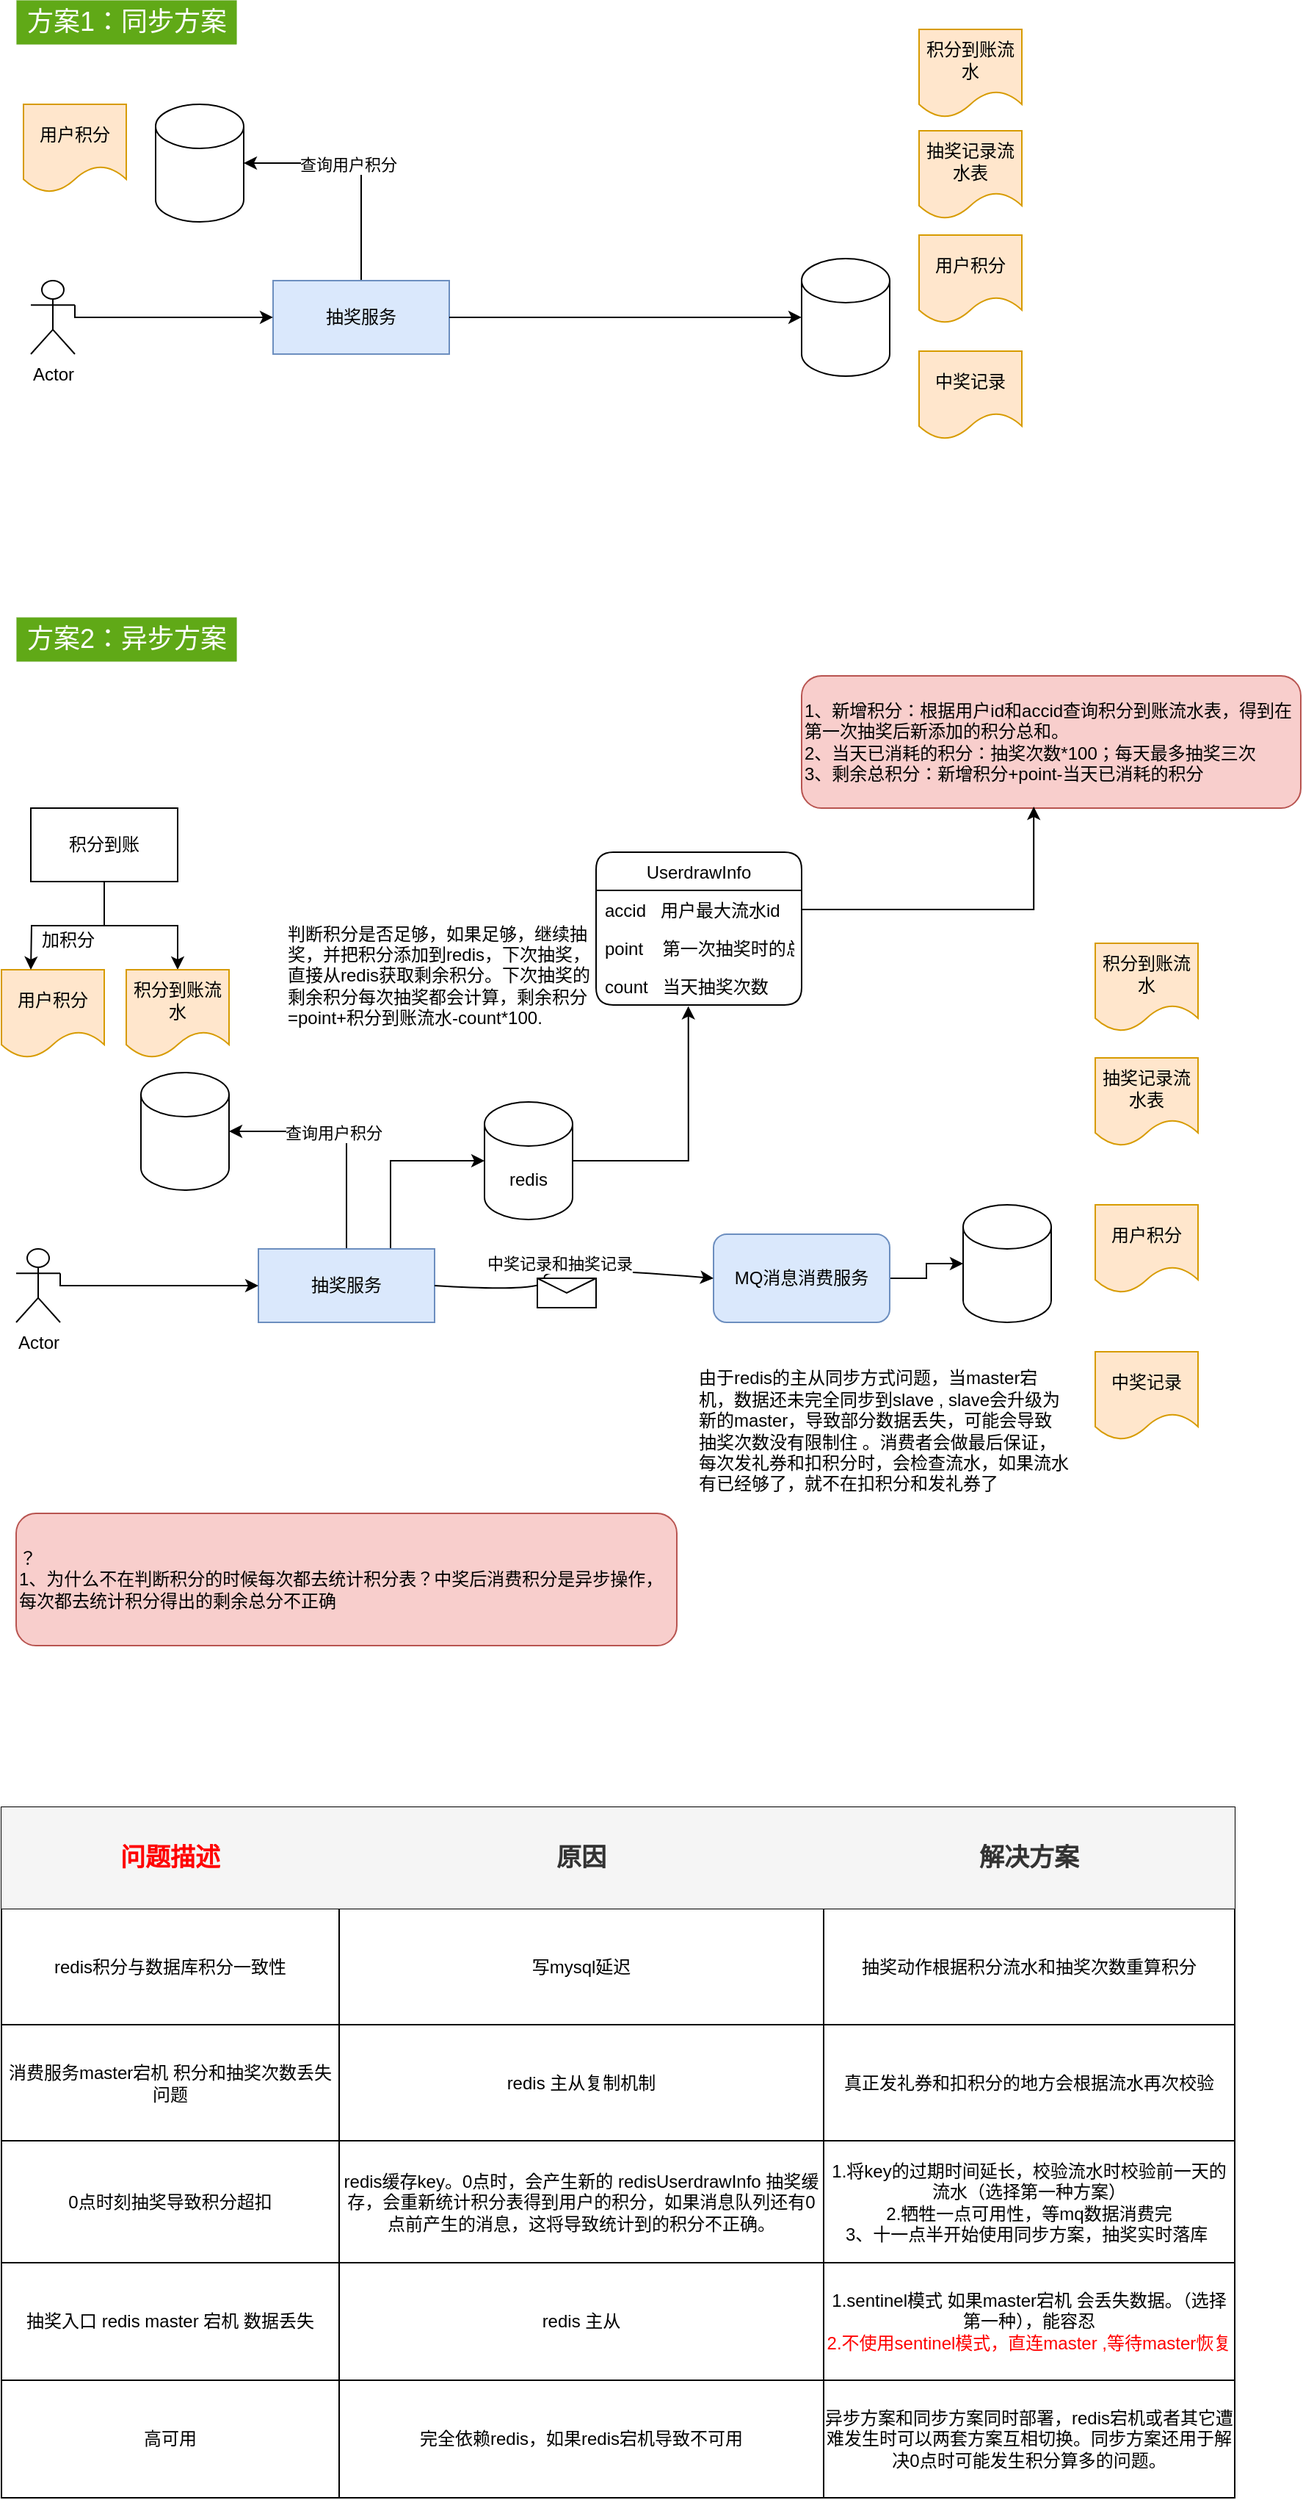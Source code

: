 <mxfile version="18.0.2" type="github">
  <diagram id="Ow_PxB39bdyT6ah7yO31" name="第 1 页">
    <mxGraphModel dx="1102" dy="1751" grid="1" gridSize="10" guides="1" tooltips="1" connect="1" arrows="1" fold="1" page="1" pageScale="1" pageWidth="827" pageHeight="1169" math="0" shadow="0">
      <root>
        <mxCell id="0" />
        <mxCell id="1" parent="0" />
        <mxCell id="cSj56Bkl-ythe_LLcU9s-19" style="edgeStyle=orthogonalEdgeStyle;rounded=0;orthogonalLoop=1;jettySize=auto;html=1;exitX=0.5;exitY=0;exitDx=0;exitDy=0;entryX=1;entryY=0.5;entryDx=0;entryDy=0;entryPerimeter=0;" parent="1" source="cSj56Bkl-ythe_LLcU9s-1" target="cSj56Bkl-ythe_LLcU9s-17" edge="1">
          <mxGeometry relative="1" as="geometry" />
        </mxCell>
        <mxCell id="cSj56Bkl-ythe_LLcU9s-21" value="查询用户积分" style="edgeLabel;html=1;align=center;verticalAlign=middle;resizable=0;points=[];" parent="cSj56Bkl-ythe_LLcU9s-19" vertex="1" connectable="0">
          <mxGeometry x="0.113" y="1" relative="1" as="geometry">
            <mxPoint as="offset" />
          </mxGeometry>
        </mxCell>
        <mxCell id="cSj56Bkl-ythe_LLcU9s-29" style="edgeStyle=orthogonalEdgeStyle;rounded=0;orthogonalLoop=1;jettySize=auto;html=1;entryX=0;entryY=0.5;entryDx=0;entryDy=0;entryPerimeter=0;exitX=0.75;exitY=0;exitDx=0;exitDy=0;" parent="1" source="cSj56Bkl-ythe_LLcU9s-1" target="cSj56Bkl-ythe_LLcU9s-27" edge="1">
          <mxGeometry relative="1" as="geometry" />
        </mxCell>
        <mxCell id="cSj56Bkl-ythe_LLcU9s-1" value="抽奖服务" style="rounded=0;whiteSpace=wrap;html=1;fillColor=#dae8fc;strokeColor=#6c8ebf;" parent="1" vertex="1">
          <mxGeometry x="205" y="-140" width="120" height="50" as="geometry" />
        </mxCell>
        <mxCell id="cSj56Bkl-ythe_LLcU9s-12" style="edgeStyle=orthogonalEdgeStyle;rounded=0;orthogonalLoop=1;jettySize=auto;html=1;exitX=1;exitY=0.5;exitDx=0;exitDy=0;entryX=0;entryY=0.5;entryDx=0;entryDy=0;entryPerimeter=0;" parent="1" source="cSj56Bkl-ythe_LLcU9s-2" target="cSj56Bkl-ythe_LLcU9s-7" edge="1">
          <mxGeometry relative="1" as="geometry" />
        </mxCell>
        <mxCell id="cSj56Bkl-ythe_LLcU9s-2" value="MQ消息消费服务" style="rounded=1;whiteSpace=wrap;html=1;fillColor=#dae8fc;strokeColor=#6c8ebf;" parent="1" vertex="1">
          <mxGeometry x="515" y="-150" width="120" height="60" as="geometry" />
        </mxCell>
        <mxCell id="cSj56Bkl-ythe_LLcU9s-4" value="" style="curved=1;endArrow=classic;html=1;rounded=0;exitX=1;exitY=0.5;exitDx=0;exitDy=0;entryX=0;entryY=0.5;entryDx=0;entryDy=0;" parent="1" source="cSj56Bkl-ythe_LLcU9s-1" target="cSj56Bkl-ythe_LLcU9s-2" edge="1">
          <mxGeometry width="50" height="50" relative="1" as="geometry">
            <mxPoint x="365" y="-30" as="sourcePoint" />
            <mxPoint x="415" y="-80" as="targetPoint" />
            <Array as="points">
              <mxPoint x="405" y="-110" />
              <mxPoint x="395" y="-130" />
            </Array>
          </mxGeometry>
        </mxCell>
        <mxCell id="cSj56Bkl-ythe_LLcU9s-5" value="中奖记录和抽奖记录" style="edgeLabel;html=1;align=center;verticalAlign=middle;resizable=0;points=[];" parent="cSj56Bkl-ythe_LLcU9s-4" vertex="1" connectable="0">
          <mxGeometry x="0.055" y="1" relative="1" as="geometry">
            <mxPoint as="offset" />
          </mxGeometry>
        </mxCell>
        <mxCell id="cSj56Bkl-ythe_LLcU9s-7" value="" style="shape=cylinder3;whiteSpace=wrap;html=1;boundedLbl=1;backgroundOutline=1;size=15;" parent="1" vertex="1">
          <mxGeometry x="685" y="-170" width="60" height="80" as="geometry" />
        </mxCell>
        <mxCell id="cSj56Bkl-ythe_LLcU9s-8" value="抽奖记录流水表" style="shape=document;whiteSpace=wrap;html=1;boundedLbl=1;fillColor=#ffe6cc;strokeColor=#d79b00;" parent="1" vertex="1">
          <mxGeometry x="775" y="-270" width="70" height="60" as="geometry" />
        </mxCell>
        <mxCell id="cSj56Bkl-ythe_LLcU9s-9" value="用户积分" style="shape=document;whiteSpace=wrap;html=1;boundedLbl=1;fillColor=#ffe6cc;strokeColor=#d79b00;" parent="1" vertex="1">
          <mxGeometry x="775" y="-170" width="70" height="60" as="geometry" />
        </mxCell>
        <mxCell id="cSj56Bkl-ythe_LLcU9s-10" value="中奖记录" style="shape=document;whiteSpace=wrap;html=1;boundedLbl=1;fillColor=#ffe6cc;strokeColor=#d79b00;" parent="1" vertex="1">
          <mxGeometry x="775" y="-70" width="70" height="60" as="geometry" />
        </mxCell>
        <mxCell id="cSj56Bkl-ythe_LLcU9s-14" value="" style="shape=message;html=1;whiteSpace=wrap;html=1;outlineConnect=0;" parent="1" vertex="1">
          <mxGeometry x="395" y="-120" width="40" height="20" as="geometry" />
        </mxCell>
        <mxCell id="cSj56Bkl-ythe_LLcU9s-18" style="edgeStyle=orthogonalEdgeStyle;rounded=0;orthogonalLoop=1;jettySize=auto;html=1;exitX=1;exitY=0.333;exitDx=0;exitDy=0;exitPerimeter=0;entryX=0;entryY=0.5;entryDx=0;entryDy=0;" parent="1" source="cSj56Bkl-ythe_LLcU9s-16" target="cSj56Bkl-ythe_LLcU9s-1" edge="1">
          <mxGeometry relative="1" as="geometry">
            <Array as="points">
              <mxPoint x="70" y="-115" />
            </Array>
          </mxGeometry>
        </mxCell>
        <mxCell id="cSj56Bkl-ythe_LLcU9s-16" value="Actor" style="shape=umlActor;verticalLabelPosition=bottom;verticalAlign=top;html=1;outlineConnect=0;" parent="1" vertex="1">
          <mxGeometry x="40" y="-140" width="30" height="50" as="geometry" />
        </mxCell>
        <mxCell id="cSj56Bkl-ythe_LLcU9s-17" value="" style="shape=cylinder3;whiteSpace=wrap;html=1;boundedLbl=1;backgroundOutline=1;size=15;" parent="1" vertex="1">
          <mxGeometry x="125" y="-260" width="60" height="80" as="geometry" />
        </mxCell>
        <mxCell id="cSj56Bkl-ythe_LLcU9s-34" style="edgeStyle=orthogonalEdgeStyle;rounded=0;orthogonalLoop=1;jettySize=auto;html=1;exitX=1;exitY=0.5;exitDx=0;exitDy=0;exitPerimeter=0;entryX=0.449;entryY=1.031;entryDx=0;entryDy=0;entryPerimeter=0;" parent="1" source="cSj56Bkl-ythe_LLcU9s-27" target="cSj56Bkl-ythe_LLcU9s-33" edge="1">
          <mxGeometry relative="1" as="geometry" />
        </mxCell>
        <mxCell id="cSj56Bkl-ythe_LLcU9s-27" value="redis" style="shape=cylinder3;whiteSpace=wrap;html=1;boundedLbl=1;backgroundOutline=1;size=15;rounded=1;glass=0;" parent="1" vertex="1">
          <mxGeometry x="359" y="-240" width="60" height="80" as="geometry" />
        </mxCell>
        <mxCell id="cSj56Bkl-ythe_LLcU9s-30" value="UserdrawInfo" style="swimlane;fontStyle=0;childLayout=stackLayout;horizontal=1;startSize=26;fillColor=none;horizontalStack=0;resizeParent=1;resizeParentMax=0;resizeLast=0;collapsible=1;marginBottom=0;rounded=1;glass=0;" parent="1" vertex="1">
          <mxGeometry x="435" y="-410" width="140" height="104" as="geometry" />
        </mxCell>
        <mxCell id="cSj56Bkl-ythe_LLcU9s-31" value="accid   用户最大流水id" style="text;strokeColor=none;fillColor=none;align=left;verticalAlign=top;spacingLeft=4;spacingRight=4;overflow=hidden;rotatable=0;points=[[0,0.5],[1,0.5]];portConstraint=eastwest;rounded=1;glass=0;" parent="cSj56Bkl-ythe_LLcU9s-30" vertex="1">
          <mxGeometry y="26" width="140" height="26" as="geometry" />
        </mxCell>
        <mxCell id="cSj56Bkl-ythe_LLcU9s-32" value="point    第一次抽奖时的总积分" style="text;strokeColor=none;fillColor=none;align=left;verticalAlign=top;spacingLeft=4;spacingRight=4;overflow=hidden;rotatable=0;points=[[0,0.5],[1,0.5]];portConstraint=eastwest;rounded=1;glass=0;" parent="cSj56Bkl-ythe_LLcU9s-30" vertex="1">
          <mxGeometry y="52" width="140" height="26" as="geometry" />
        </mxCell>
        <mxCell id="cSj56Bkl-ythe_LLcU9s-33" value="count   当天抽奖次数&#xa;" style="text;strokeColor=none;fillColor=none;align=left;verticalAlign=top;spacingLeft=4;spacingRight=4;overflow=hidden;rotatable=0;points=[[0,0.5],[1,0.5]];portConstraint=eastwest;rounded=1;glass=0;" parent="cSj56Bkl-ythe_LLcU9s-30" vertex="1">
          <mxGeometry y="78" width="140" height="26" as="geometry" />
        </mxCell>
        <mxCell id="cSj56Bkl-ythe_LLcU9s-35" value="用户积分" style="shape=document;whiteSpace=wrap;html=1;boundedLbl=1;fillColor=#ffe6cc;strokeColor=#d79b00;" parent="1" vertex="1">
          <mxGeometry x="30" y="-330" width="70" height="60" as="geometry" />
        </mxCell>
        <mxCell id="cSj56Bkl-ythe_LLcU9s-36" value="判断积分是否足够，如果足够，继续抽奖，并把积分添加到redis，下次抽奖，直接从redis获取剩余积分。下次抽奖的剩余积分每次抽奖都会计算，剩余积分=point+积分到账流水-count*100." style="text;strokeColor=none;fillColor=none;align=left;verticalAlign=middle;rounded=0;glass=0;spacing=0;spacingTop=-2;html=1;whiteSpace=wrap;" parent="1" vertex="1">
          <mxGeometry x="225" y="-380" width="204" height="110" as="geometry" />
        </mxCell>
        <mxCell id="cSj56Bkl-ythe_LLcU9s-37" value="由于redis的主从同步方式问题，当master宕机，数据还未完全同步到slave , slave会升级为新的master，导致部分数据丢失，可能会导致抽奖次数没有限制住 。消费者会做最后保证，每次发礼券和扣积分时，会检查流水，如果流水有已经够了，就不在扣积分和发礼券了" style="text;strokeColor=none;fillColor=none;align=left;verticalAlign=middle;rounded=0;glass=0;spacing=0;spacingTop=-2;html=1;whiteSpace=wrap;" parent="1" vertex="1">
          <mxGeometry x="505" y="-70" width="250" height="110" as="geometry" />
        </mxCell>
        <mxCell id="cSj56Bkl-ythe_LLcU9s-39" style="edgeStyle=orthogonalEdgeStyle;rounded=0;orthogonalLoop=1;jettySize=auto;html=1;" parent="1" source="cSj56Bkl-ythe_LLcU9s-38" edge="1">
          <mxGeometry relative="1" as="geometry">
            <mxPoint x="50" y="-330" as="targetPoint" />
          </mxGeometry>
        </mxCell>
        <mxCell id="cSj56Bkl-ythe_LLcU9s-46" style="edgeStyle=orthogonalEdgeStyle;rounded=0;orthogonalLoop=1;jettySize=auto;html=1;exitX=0.5;exitY=1;exitDx=0;exitDy=0;" parent="1" source="cSj56Bkl-ythe_LLcU9s-38" target="cSj56Bkl-ythe_LLcU9s-45" edge="1">
          <mxGeometry relative="1" as="geometry" />
        </mxCell>
        <mxCell id="cSj56Bkl-ythe_LLcU9s-38" value="积分到账" style="rounded=0;whiteSpace=wrap;html=1;glass=0;" parent="1" vertex="1">
          <mxGeometry x="50" y="-440" width="100" height="50" as="geometry" />
        </mxCell>
        <mxCell id="cSj56Bkl-ythe_LLcU9s-40" value="加积分" style="text;html=1;align=center;verticalAlign=middle;resizable=0;points=[];autosize=1;strokeColor=none;fillColor=none;" parent="1" vertex="1">
          <mxGeometry x="50" y="-360" width="50" height="20" as="geometry" />
        </mxCell>
        <mxCell id="cSj56Bkl-ythe_LLcU9s-45" value="积分到账流水" style="shape=document;whiteSpace=wrap;html=1;boundedLbl=1;fillColor=#ffe6cc;strokeColor=#d79b00;" parent="1" vertex="1">
          <mxGeometry x="115" y="-330" width="70" height="60" as="geometry" />
        </mxCell>
        <mxCell id="cSj56Bkl-ythe_LLcU9s-47" value="积分到账流水" style="shape=document;whiteSpace=wrap;html=1;boundedLbl=1;fillColor=#ffe6cc;strokeColor=#d79b00;" parent="1" vertex="1">
          <mxGeometry x="775" y="-348" width="70" height="60" as="geometry" />
        </mxCell>
        <mxCell id="z2LM5bqwZendBcAixlz2-2" value="" style="shape=table;html=1;whiteSpace=wrap;startSize=0;container=1;collapsible=0;childLayout=tableLayout;rowLines=1;fixedRows=0;swimlaneLine=1;fontSize=15;" parent="1" vertex="1">
          <mxGeometry x="30" y="240" width="840" height="470" as="geometry" />
        </mxCell>
        <mxCell id="z2LM5bqwZendBcAixlz2-3" value="" style="shape=tableRow;horizontal=0;startSize=0;swimlaneHead=0;swimlaneBody=0;top=0;left=0;bottom=0;right=0;collapsible=0;dropTarget=0;fillColor=none;points=[[0,0.5],[1,0.5]];portConstraint=eastwest;" parent="z2LM5bqwZendBcAixlz2-2" vertex="1">
          <mxGeometry width="840" height="69" as="geometry" />
        </mxCell>
        <mxCell id="z2LM5bqwZendBcAixlz2-4" value="问题描述" style="shape=partialRectangle;html=1;whiteSpace=wrap;connectable=0;fillColor=#f5f5f5;top=0;left=0;bottom=0;right=0;overflow=hidden;fontColor=#FF0000;strokeColor=#000000;fontStyle=1;fontSize=17;" parent="z2LM5bqwZendBcAixlz2-3" vertex="1">
          <mxGeometry width="230" height="69" as="geometry">
            <mxRectangle width="230" height="69" as="alternateBounds" />
          </mxGeometry>
        </mxCell>
        <mxCell id="z2LM5bqwZendBcAixlz2-5" value="原因" style="shape=partialRectangle;html=1;whiteSpace=wrap;connectable=0;fillColor=#f5f5f5;top=0;left=0;bottom=0;right=0;overflow=hidden;fontColor=#333333;strokeColor=#000000;fontStyle=1;fontSize=17;" parent="z2LM5bqwZendBcAixlz2-3" vertex="1">
          <mxGeometry x="230" width="330" height="69" as="geometry">
            <mxRectangle width="330" height="69" as="alternateBounds" />
          </mxGeometry>
        </mxCell>
        <mxCell id="z2LM5bqwZendBcAixlz2-6" value="解决方案" style="shape=partialRectangle;html=1;whiteSpace=wrap;connectable=0;fillColor=#f5f5f5;top=0;left=0;bottom=0;right=0;overflow=hidden;fontColor=#333333;strokeColor=#000000;fontStyle=1;fontSize=17;" parent="z2LM5bqwZendBcAixlz2-3" vertex="1">
          <mxGeometry x="560" width="280" height="69" as="geometry">
            <mxRectangle width="280" height="69" as="alternateBounds" />
          </mxGeometry>
        </mxCell>
        <mxCell id="z2LM5bqwZendBcAixlz2-7" value="" style="shape=tableRow;horizontal=0;startSize=0;swimlaneHead=0;swimlaneBody=0;top=0;left=0;bottom=0;right=0;collapsible=0;dropTarget=0;fillColor=none;points=[[0,0.5],[1,0.5]];portConstraint=eastwest;" parent="z2LM5bqwZendBcAixlz2-2" vertex="1">
          <mxGeometry y="69" width="840" height="79" as="geometry" />
        </mxCell>
        <mxCell id="z2LM5bqwZendBcAixlz2-8" value="redis积分与数据库积分一致性" style="shape=partialRectangle;html=1;whiteSpace=wrap;connectable=0;fillColor=none;top=0;left=0;bottom=0;right=0;overflow=hidden;" parent="z2LM5bqwZendBcAixlz2-7" vertex="1">
          <mxGeometry width="230" height="79" as="geometry">
            <mxRectangle width="230" height="79" as="alternateBounds" />
          </mxGeometry>
        </mxCell>
        <mxCell id="z2LM5bqwZendBcAixlz2-9" value="写mysql延迟" style="shape=partialRectangle;html=1;whiteSpace=wrap;connectable=0;fillColor=none;top=0;left=0;bottom=0;right=0;overflow=hidden;" parent="z2LM5bqwZendBcAixlz2-7" vertex="1">
          <mxGeometry x="230" width="330" height="79" as="geometry">
            <mxRectangle width="330" height="79" as="alternateBounds" />
          </mxGeometry>
        </mxCell>
        <mxCell id="z2LM5bqwZendBcAixlz2-10" value="抽奖动作根据积分流水和抽奖次数重算积分" style="shape=partialRectangle;html=1;whiteSpace=wrap;connectable=0;fillColor=none;top=0;left=0;bottom=0;right=0;overflow=hidden;" parent="z2LM5bqwZendBcAixlz2-7" vertex="1">
          <mxGeometry x="560" width="280" height="79" as="geometry">
            <mxRectangle width="280" height="79" as="alternateBounds" />
          </mxGeometry>
        </mxCell>
        <mxCell id="z2LM5bqwZendBcAixlz2-11" value="" style="shape=tableRow;horizontal=0;startSize=0;swimlaneHead=0;swimlaneBody=0;top=0;left=0;bottom=0;right=0;collapsible=0;dropTarget=0;fillColor=none;points=[[0,0.5],[1,0.5]];portConstraint=eastwest;" parent="z2LM5bqwZendBcAixlz2-2" vertex="1">
          <mxGeometry y="148" width="840" height="79" as="geometry" />
        </mxCell>
        <mxCell id="z2LM5bqwZendBcAixlz2-12" value="消费服务master宕机 积分和抽奖次数丢失问题" style="shape=partialRectangle;html=1;whiteSpace=wrap;connectable=0;fillColor=none;top=0;left=0;bottom=0;right=0;overflow=hidden;" parent="z2LM5bqwZendBcAixlz2-11" vertex="1">
          <mxGeometry width="230" height="79" as="geometry">
            <mxRectangle width="230" height="79" as="alternateBounds" />
          </mxGeometry>
        </mxCell>
        <mxCell id="z2LM5bqwZendBcAixlz2-13" value="redis 主从复制机制" style="shape=partialRectangle;html=1;whiteSpace=wrap;connectable=0;fillColor=none;top=0;left=0;bottom=0;right=0;overflow=hidden;" parent="z2LM5bqwZendBcAixlz2-11" vertex="1">
          <mxGeometry x="230" width="330" height="79" as="geometry">
            <mxRectangle width="330" height="79" as="alternateBounds" />
          </mxGeometry>
        </mxCell>
        <mxCell id="z2LM5bqwZendBcAixlz2-14" value="真正发礼券和扣积分的地方会根据流水再次校验" style="shape=partialRectangle;html=1;whiteSpace=wrap;connectable=0;fillColor=none;top=0;left=0;bottom=0;right=0;overflow=hidden;pointerEvents=1;" parent="z2LM5bqwZendBcAixlz2-11" vertex="1">
          <mxGeometry x="560" width="280" height="79" as="geometry">
            <mxRectangle width="280" height="79" as="alternateBounds" />
          </mxGeometry>
        </mxCell>
        <mxCell id="z2LM5bqwZendBcAixlz2-18" style="shape=tableRow;horizontal=0;startSize=0;swimlaneHead=0;swimlaneBody=0;top=0;left=0;bottom=0;right=0;collapsible=0;dropTarget=0;fillColor=none;points=[[0,0.5],[1,0.5]];portConstraint=eastwest;" parent="z2LM5bqwZendBcAixlz2-2" vertex="1">
          <mxGeometry y="227" width="840" height="83" as="geometry" />
        </mxCell>
        <mxCell id="z2LM5bqwZendBcAixlz2-19" value="0点时刻抽奖导致积分超扣" style="shape=partialRectangle;html=1;whiteSpace=wrap;connectable=0;fillColor=none;top=0;left=0;bottom=0;right=0;overflow=hidden;" parent="z2LM5bqwZendBcAixlz2-18" vertex="1">
          <mxGeometry width="230" height="83" as="geometry">
            <mxRectangle width="230" height="83" as="alternateBounds" />
          </mxGeometry>
        </mxCell>
        <mxCell id="z2LM5bqwZendBcAixlz2-20" value="redis缓存key。0点时，会产生新的 redis&lt;span style=&quot;&quot;&gt;UserdrawInfo 抽奖&lt;/span&gt;缓存，会重新统计积分表得到用户的积分，如果消息队列还有0点前产生的消息，这将导致统计到的积分不正确。" style="shape=partialRectangle;html=1;whiteSpace=wrap;connectable=0;fillColor=none;top=0;left=0;bottom=0;right=0;overflow=hidden;" parent="z2LM5bqwZendBcAixlz2-18" vertex="1">
          <mxGeometry x="230" width="330" height="83" as="geometry">
            <mxRectangle width="330" height="83" as="alternateBounds" />
          </mxGeometry>
        </mxCell>
        <mxCell id="z2LM5bqwZendBcAixlz2-21" value="1.将key的过期时间延长，校验流水时校验前一天的流水（选择第一种方案）&lt;br&gt;2.牺牲一点可用性，等mq数据消费完&lt;br&gt;3、十一点半开始使用同步方案，抽奖实时落库&amp;nbsp;" style="shape=partialRectangle;html=1;whiteSpace=wrap;connectable=0;fillColor=none;top=0;left=0;bottom=0;right=0;overflow=hidden;pointerEvents=1;" parent="z2LM5bqwZendBcAixlz2-18" vertex="1">
          <mxGeometry x="560" width="280" height="83" as="geometry">
            <mxRectangle width="280" height="83" as="alternateBounds" />
          </mxGeometry>
        </mxCell>
        <mxCell id="z2LM5bqwZendBcAixlz2-22" style="shape=tableRow;horizontal=0;startSize=0;swimlaneHead=0;swimlaneBody=0;top=0;left=0;bottom=0;right=0;collapsible=0;dropTarget=0;fillColor=none;points=[[0,0.5],[1,0.5]];portConstraint=eastwest;" parent="z2LM5bqwZendBcAixlz2-2" vertex="1">
          <mxGeometry y="310" width="840" height="80" as="geometry" />
        </mxCell>
        <mxCell id="z2LM5bqwZendBcAixlz2-23" value="抽奖入口 redis master 宕机 数据丢失" style="shape=partialRectangle;html=1;whiteSpace=wrap;connectable=0;fillColor=none;top=0;left=0;bottom=0;right=0;overflow=hidden;" parent="z2LM5bqwZendBcAixlz2-22" vertex="1">
          <mxGeometry width="230" height="80" as="geometry">
            <mxRectangle width="230" height="80" as="alternateBounds" />
          </mxGeometry>
        </mxCell>
        <mxCell id="z2LM5bqwZendBcAixlz2-24" value="redis 主从" style="shape=partialRectangle;html=1;whiteSpace=wrap;connectable=0;fillColor=none;top=0;left=0;bottom=0;right=0;overflow=hidden;" parent="z2LM5bqwZendBcAixlz2-22" vertex="1">
          <mxGeometry x="230" width="330" height="80" as="geometry">
            <mxRectangle width="330" height="80" as="alternateBounds" />
          </mxGeometry>
        </mxCell>
        <mxCell id="z2LM5bqwZendBcAixlz2-25" value="1.sentinel模式 如果master宕机 会丢失数据。（选择第一种），能容忍&lt;br&gt;&lt;font color=&quot;#ff0000&quot;&gt;2.不使用sentinel模式，直连master ,等待master恢复&lt;/font&gt;" style="shape=partialRectangle;html=1;whiteSpace=wrap;connectable=0;fillColor=none;top=0;left=0;bottom=0;right=0;overflow=hidden;pointerEvents=1;" parent="z2LM5bqwZendBcAixlz2-22" vertex="1">
          <mxGeometry x="560" width="280" height="80" as="geometry">
            <mxRectangle width="280" height="80" as="alternateBounds" />
          </mxGeometry>
        </mxCell>
        <mxCell id="xHjCsA9y5CHgrXk_6utw-39" style="shape=tableRow;horizontal=0;startSize=0;swimlaneHead=0;swimlaneBody=0;top=0;left=0;bottom=0;right=0;collapsible=0;dropTarget=0;fillColor=none;points=[[0,0.5],[1,0.5]];portConstraint=eastwest;" vertex="1" parent="z2LM5bqwZendBcAixlz2-2">
          <mxGeometry y="390" width="840" height="80" as="geometry" />
        </mxCell>
        <mxCell id="xHjCsA9y5CHgrXk_6utw-40" value="高可用" style="shape=partialRectangle;html=1;whiteSpace=wrap;connectable=0;fillColor=none;top=0;left=0;bottom=0;right=0;overflow=hidden;" vertex="1" parent="xHjCsA9y5CHgrXk_6utw-39">
          <mxGeometry width="230" height="80" as="geometry">
            <mxRectangle width="230" height="80" as="alternateBounds" />
          </mxGeometry>
        </mxCell>
        <mxCell id="xHjCsA9y5CHgrXk_6utw-41" value="完全依赖redis，如果redis宕机导致不可用" style="shape=partialRectangle;html=1;whiteSpace=wrap;connectable=0;fillColor=none;top=0;left=0;bottom=0;right=0;overflow=hidden;" vertex="1" parent="xHjCsA9y5CHgrXk_6utw-39">
          <mxGeometry x="230" width="330" height="80" as="geometry">
            <mxRectangle width="330" height="80" as="alternateBounds" />
          </mxGeometry>
        </mxCell>
        <mxCell id="xHjCsA9y5CHgrXk_6utw-42" value="异步方案和同步方案同时部署，redis宕机或者其它遭难发生时可以两套方案互相切换。同步方案还用于解决0点时可能发生积分算多的问题。" style="shape=partialRectangle;html=1;whiteSpace=wrap;connectable=0;fillColor=none;top=0;left=0;bottom=0;right=0;overflow=hidden;pointerEvents=1;" vertex="1" parent="xHjCsA9y5CHgrXk_6utw-39">
          <mxGeometry x="560" width="280" height="80" as="geometry">
            <mxRectangle width="280" height="80" as="alternateBounds" />
          </mxGeometry>
        </mxCell>
        <mxCell id="xHjCsA9y5CHgrXk_6utw-1" value="1、新增积分：根据用户id和accid查询积分到账流水表，得到在第一次抽奖后新添加的积分总和。&lt;br&gt;2、当天已消耗的积分：抽奖次数*100；每天最多抽奖三次&lt;br&gt;3、剩余总积分：新增积分+point-当天已消耗的积分" style="rounded=1;whiteSpace=wrap;html=1;fillColor=#f8cecc;strokeColor=#b85450;align=left;" vertex="1" parent="1">
          <mxGeometry x="575" y="-530" width="340" height="90" as="geometry" />
        </mxCell>
        <mxCell id="xHjCsA9y5CHgrXk_6utw-2" style="edgeStyle=orthogonalEdgeStyle;rounded=0;orthogonalLoop=1;jettySize=auto;html=1;exitX=1;exitY=0.5;exitDx=0;exitDy=0;entryX=0.465;entryY=0.989;entryDx=0;entryDy=0;entryPerimeter=0;" edge="1" parent="1" source="cSj56Bkl-ythe_LLcU9s-31" target="xHjCsA9y5CHgrXk_6utw-1">
          <mxGeometry relative="1" as="geometry" />
        </mxCell>
        <mxCell id="xHjCsA9y5CHgrXk_6utw-3" value="？&lt;br&gt;1、为什么不在判断积分的时候每次都去统计积分表？中奖后消费积分是异步操作，每次都去统计积分得出的剩余总分不正确" style="rounded=1;whiteSpace=wrap;html=1;fillColor=#f8cecc;strokeColor=#b85450;align=left;" vertex="1" parent="1">
          <mxGeometry x="40" y="40" width="450" height="90" as="geometry" />
        </mxCell>
        <mxCell id="xHjCsA9y5CHgrXk_6utw-5" value="方案2：异步方案" style="text;html=1;align=center;verticalAlign=middle;resizable=0;points=[];autosize=1;strokeColor=#2D7600;fillColor=#60a917;strokeWidth=0;fontSize=18;fontColor=#ffffff;" vertex="1" parent="1">
          <mxGeometry x="40" y="-570" width="150" height="30" as="geometry" />
        </mxCell>
        <mxCell id="xHjCsA9y5CHgrXk_6utw-6" value="方案1：同步方案" style="text;html=1;align=center;verticalAlign=middle;resizable=0;points=[];autosize=1;strokeColor=#2D7600;fillColor=#60a917;strokeWidth=0;fontSize=18;fontColor=#ffffff;" vertex="1" parent="1">
          <mxGeometry x="40" y="-990" width="150" height="30" as="geometry" />
        </mxCell>
        <mxCell id="xHjCsA9y5CHgrXk_6utw-7" style="edgeStyle=orthogonalEdgeStyle;rounded=0;orthogonalLoop=1;jettySize=auto;html=1;exitX=0.5;exitY=0;exitDx=0;exitDy=0;entryX=1;entryY=0.5;entryDx=0;entryDy=0;entryPerimeter=0;" edge="1" source="xHjCsA9y5CHgrXk_6utw-10" target="xHjCsA9y5CHgrXk_6utw-22" parent="1">
          <mxGeometry relative="1" as="geometry" />
        </mxCell>
        <mxCell id="xHjCsA9y5CHgrXk_6utw-8" value="查询用户积分" style="edgeLabel;html=1;align=center;verticalAlign=middle;resizable=0;points=[];" vertex="1" connectable="0" parent="xHjCsA9y5CHgrXk_6utw-7">
          <mxGeometry x="0.113" y="1" relative="1" as="geometry">
            <mxPoint as="offset" />
          </mxGeometry>
        </mxCell>
        <mxCell id="xHjCsA9y5CHgrXk_6utw-10" value="抽奖服务" style="rounded=0;whiteSpace=wrap;html=1;fillColor=#dae8fc;strokeColor=#6c8ebf;" vertex="1" parent="1">
          <mxGeometry x="215" y="-799.01" width="120" height="50" as="geometry" />
        </mxCell>
        <mxCell id="xHjCsA9y5CHgrXk_6utw-11" style="edgeStyle=orthogonalEdgeStyle;rounded=0;orthogonalLoop=1;jettySize=auto;html=1;exitX=1;exitY=0.5;exitDx=0;exitDy=0;entryX=0;entryY=0.5;entryDx=0;entryDy=0;entryPerimeter=0;" edge="1" source="xHjCsA9y5CHgrXk_6utw-10" target="xHjCsA9y5CHgrXk_6utw-15" parent="1">
          <mxGeometry relative="1" as="geometry">
            <mxPoint x="645" y="-779.01" as="sourcePoint" />
          </mxGeometry>
        </mxCell>
        <mxCell id="xHjCsA9y5CHgrXk_6utw-15" value="" style="shape=cylinder3;whiteSpace=wrap;html=1;boundedLbl=1;backgroundOutline=1;size=15;" vertex="1" parent="1">
          <mxGeometry x="575" y="-814.01" width="60" height="80" as="geometry" />
        </mxCell>
        <mxCell id="xHjCsA9y5CHgrXk_6utw-16" value="抽奖记录流水表" style="shape=document;whiteSpace=wrap;html=1;boundedLbl=1;fillColor=#ffe6cc;strokeColor=#d79b00;" vertex="1" parent="1">
          <mxGeometry x="655" y="-901" width="70" height="60" as="geometry" />
        </mxCell>
        <mxCell id="xHjCsA9y5CHgrXk_6utw-17" value="用户积分" style="shape=document;whiteSpace=wrap;html=1;boundedLbl=1;fillColor=#ffe6cc;strokeColor=#d79b00;" vertex="1" parent="1">
          <mxGeometry x="655" y="-830" width="70" height="60" as="geometry" />
        </mxCell>
        <mxCell id="xHjCsA9y5CHgrXk_6utw-18" value="中奖记录" style="shape=document;whiteSpace=wrap;html=1;boundedLbl=1;fillColor=#ffe6cc;strokeColor=#d79b00;" vertex="1" parent="1">
          <mxGeometry x="655" y="-750.99" width="70" height="60" as="geometry" />
        </mxCell>
        <mxCell id="xHjCsA9y5CHgrXk_6utw-20" style="edgeStyle=orthogonalEdgeStyle;rounded=0;orthogonalLoop=1;jettySize=auto;html=1;exitX=1;exitY=0.333;exitDx=0;exitDy=0;exitPerimeter=0;entryX=0;entryY=0.5;entryDx=0;entryDy=0;" edge="1" source="xHjCsA9y5CHgrXk_6utw-21" target="xHjCsA9y5CHgrXk_6utw-10" parent="1">
          <mxGeometry relative="1" as="geometry">
            <Array as="points">
              <mxPoint x="80" y="-774.01" />
            </Array>
          </mxGeometry>
        </mxCell>
        <mxCell id="xHjCsA9y5CHgrXk_6utw-21" value="Actor" style="shape=umlActor;verticalLabelPosition=bottom;verticalAlign=top;html=1;outlineConnect=0;" vertex="1" parent="1">
          <mxGeometry x="50" y="-799.01" width="30" height="50" as="geometry" />
        </mxCell>
        <mxCell id="xHjCsA9y5CHgrXk_6utw-22" value="" style="shape=cylinder3;whiteSpace=wrap;html=1;boundedLbl=1;backgroundOutline=1;size=15;" vertex="1" parent="1">
          <mxGeometry x="135" y="-919.01" width="60" height="80" as="geometry" />
        </mxCell>
        <mxCell id="xHjCsA9y5CHgrXk_6utw-29" value="用户积分" style="shape=document;whiteSpace=wrap;html=1;boundedLbl=1;fillColor=#ffe6cc;strokeColor=#d79b00;" vertex="1" parent="1">
          <mxGeometry x="45" y="-919.01" width="70" height="60" as="geometry" />
        </mxCell>
        <mxCell id="xHjCsA9y5CHgrXk_6utw-37" value="积分到账流水" style="shape=document;whiteSpace=wrap;html=1;boundedLbl=1;fillColor=#ffe6cc;strokeColor=#d79b00;" vertex="1" parent="1">
          <mxGeometry x="655" y="-970" width="70" height="60" as="geometry" />
        </mxCell>
      </root>
    </mxGraphModel>
  </diagram>
</mxfile>
